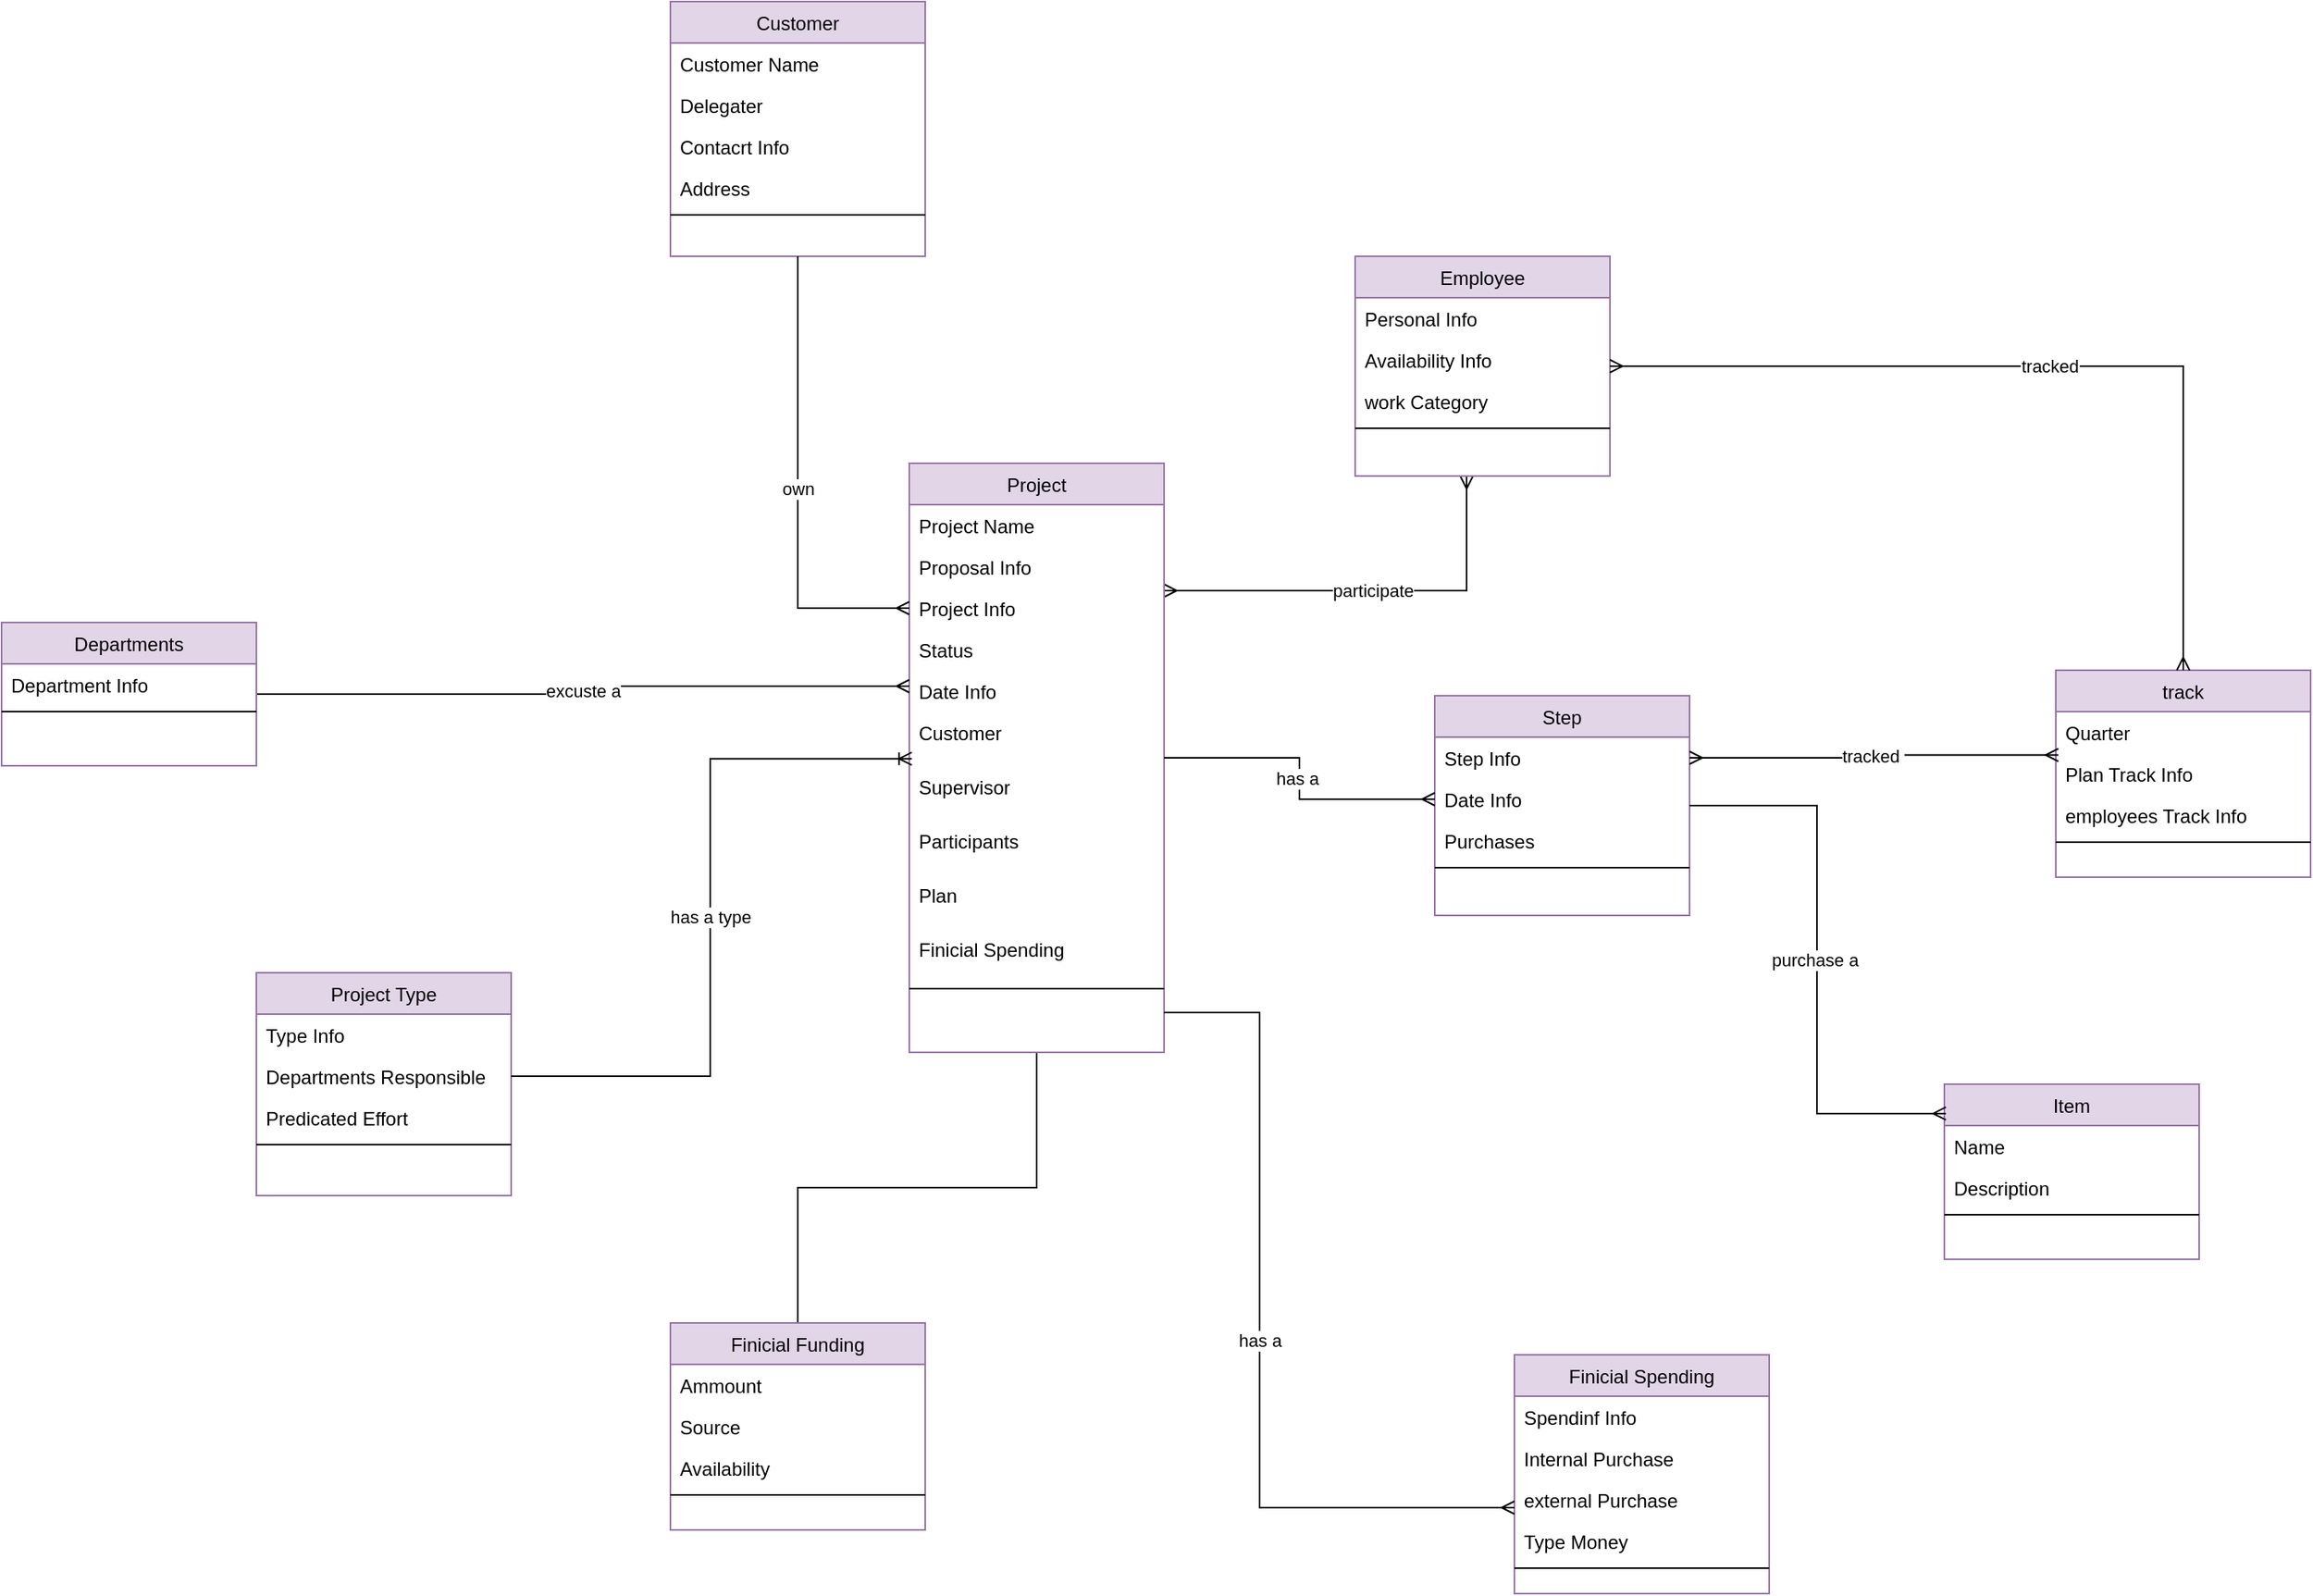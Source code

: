 <mxfile version="24.7.5">
  <diagram id="C5RBs43oDa-KdzZeNtuy" name="Page-1">
    <mxGraphModel dx="3027" dy="2499" grid="1" gridSize="10" guides="1" tooltips="1" connect="1" arrows="1" fold="1" page="1" pageScale="1" pageWidth="827" pageHeight="1169" math="0" shadow="0">
      <root>
        <mxCell id="WIyWlLk6GJQsqaUBKTNV-0" />
        <mxCell id="WIyWlLk6GJQsqaUBKTNV-1" parent="WIyWlLk6GJQsqaUBKTNV-0" />
        <mxCell id="hMzGG3SRQMadaM1K5L7l-33" value="participate" style="edgeStyle=orthogonalEdgeStyle;rounded=0;orthogonalLoop=1;jettySize=auto;html=1;endArrow=ERmany;endFill=0;startArrow=ERmany;startFill=0;" edge="1" parent="WIyWlLk6GJQsqaUBKTNV-1" source="zkfFHV4jXpPFQw0GAbJ--17" target="KCWtiNqGUcv64G_6t2jP-0">
          <mxGeometry relative="1" as="geometry">
            <mxPoint x="1640" y="-250.0" as="sourcePoint" />
            <mxPoint x="530" y="-122.0" as="targetPoint" />
            <Array as="points">
              <mxPoint x="610" y="-240" />
            </Array>
          </mxGeometry>
        </mxCell>
        <mxCell id="zkfFHV4jXpPFQw0GAbJ--17" value="Employee" style="swimlane;fontStyle=0;align=center;verticalAlign=top;childLayout=stackLayout;horizontal=1;startSize=26;horizontalStack=0;resizeParent=1;resizeLast=0;collapsible=1;marginBottom=0;rounded=0;shadow=0;strokeWidth=1;fillColor=#e1d5e7;strokeColor=#9673a6;" parent="WIyWlLk6GJQsqaUBKTNV-1" vertex="1">
          <mxGeometry x="540" y="-450" width="160" height="138" as="geometry">
            <mxRectangle x="550" y="140" width="160" height="26" as="alternateBounds" />
          </mxGeometry>
        </mxCell>
        <mxCell id="zkfFHV4jXpPFQw0GAbJ--18" value="Personal Info" style="text;align=left;verticalAlign=top;spacingLeft=4;spacingRight=4;overflow=hidden;rotatable=0;points=[[0,0.5],[1,0.5]];portConstraint=eastwest;" parent="zkfFHV4jXpPFQw0GAbJ--17" vertex="1">
          <mxGeometry y="26" width="160" height="26" as="geometry" />
        </mxCell>
        <mxCell id="hMzGG3SRQMadaM1K5L7l-12" value="Availability Info" style="text;align=left;verticalAlign=top;spacingLeft=4;spacingRight=4;overflow=hidden;rotatable=0;points=[[0,0.5],[1,0.5]];portConstraint=eastwest;rounded=0;shadow=0;html=0;" vertex="1" parent="zkfFHV4jXpPFQw0GAbJ--17">
          <mxGeometry y="52" width="160" height="26" as="geometry" />
        </mxCell>
        <mxCell id="hMzGG3SRQMadaM1K5L7l-11" value="work Category" style="text;align=left;verticalAlign=top;spacingLeft=4;spacingRight=4;overflow=hidden;rotatable=0;points=[[0,0.5],[1,0.5]];portConstraint=eastwest;rounded=0;shadow=0;html=0;" vertex="1" parent="zkfFHV4jXpPFQw0GAbJ--17">
          <mxGeometry y="78" width="160" height="26" as="geometry" />
        </mxCell>
        <mxCell id="zkfFHV4jXpPFQw0GAbJ--23" value="" style="line;html=1;strokeWidth=1;align=left;verticalAlign=middle;spacingTop=-1;spacingLeft=3;spacingRight=3;rotatable=0;labelPosition=right;points=[];portConstraint=eastwest;" parent="zkfFHV4jXpPFQw0GAbJ--17" vertex="1">
          <mxGeometry y="104" width="160" height="8" as="geometry" />
        </mxCell>
        <mxCell id="hMzGG3SRQMadaM1K5L7l-51" style="edgeStyle=orthogonalEdgeStyle;rounded=0;orthogonalLoop=1;jettySize=auto;html=1;exitX=0.5;exitY=1;exitDx=0;exitDy=0;entryX=0.5;entryY=0;entryDx=0;entryDy=0;endArrow=none;endFill=0;" edge="1" parent="WIyWlLk6GJQsqaUBKTNV-1" source="KCWtiNqGUcv64G_6t2jP-0" target="hMzGG3SRQMadaM1K5L7l-45">
          <mxGeometry relative="1" as="geometry" />
        </mxCell>
        <mxCell id="KCWtiNqGUcv64G_6t2jP-0" value="Project" style="swimlane;fontStyle=0;align=center;verticalAlign=top;childLayout=stackLayout;horizontal=1;startSize=26;horizontalStack=0;resizeParent=1;resizeLast=0;collapsible=1;marginBottom=0;rounded=0;shadow=0;strokeWidth=1;fillColor=#e1d5e7;strokeColor=#9673a6;" parent="WIyWlLk6GJQsqaUBKTNV-1" vertex="1">
          <mxGeometry x="260" y="-320" width="160" height="370" as="geometry">
            <mxRectangle x="550" y="140" width="160" height="26" as="alternateBounds" />
          </mxGeometry>
        </mxCell>
        <mxCell id="KCWtiNqGUcv64G_6t2jP-1" value="Project Name" style="text;align=left;verticalAlign=top;spacingLeft=4;spacingRight=4;overflow=hidden;rotatable=0;points=[[0,0.5],[1,0.5]];portConstraint=eastwest;" parent="KCWtiNqGUcv64G_6t2jP-0" vertex="1">
          <mxGeometry y="26" width="160" height="26" as="geometry" />
        </mxCell>
        <mxCell id="hMzGG3SRQMadaM1K5L7l-1" value="Proposal Info" style="text;align=left;verticalAlign=top;spacingLeft=4;spacingRight=4;overflow=hidden;rotatable=0;points=[[0,0.5],[1,0.5]];portConstraint=eastwest;rounded=0;shadow=0;html=0;" vertex="1" parent="KCWtiNqGUcv64G_6t2jP-0">
          <mxGeometry y="52" width="160" height="26" as="geometry" />
        </mxCell>
        <mxCell id="hMzGG3SRQMadaM1K5L7l-2" value="Project Info " style="text;align=left;verticalAlign=top;spacingLeft=4;spacingRight=4;overflow=hidden;rotatable=0;points=[[0,0.5],[1,0.5]];portConstraint=eastwest;rounded=0;shadow=0;html=0;" vertex="1" parent="KCWtiNqGUcv64G_6t2jP-0">
          <mxGeometry y="78" width="160" height="26" as="geometry" />
        </mxCell>
        <mxCell id="KCWtiNqGUcv64G_6t2jP-2" value="Status" style="text;align=left;verticalAlign=top;spacingLeft=4;spacingRight=4;overflow=hidden;rotatable=0;points=[[0,0.5],[1,0.5]];portConstraint=eastwest;rounded=0;shadow=0;html=0;" parent="KCWtiNqGUcv64G_6t2jP-0" vertex="1">
          <mxGeometry y="104" width="160" height="26" as="geometry" />
        </mxCell>
        <mxCell id="hMzGG3SRQMadaM1K5L7l-0" value="Date Info" style="text;align=left;verticalAlign=top;spacingLeft=4;spacingRight=4;overflow=hidden;rotatable=0;points=[[0,0.5],[1,0.5]];portConstraint=eastwest;rounded=0;shadow=0;html=0;" vertex="1" parent="KCWtiNqGUcv64G_6t2jP-0">
          <mxGeometry y="130" width="160" height="26" as="geometry" />
        </mxCell>
        <mxCell id="hMzGG3SRQMadaM1K5L7l-3" value="Customer" style="text;align=left;verticalAlign=top;spacingLeft=4;spacingRight=4;overflow=hidden;rotatable=0;points=[[0,0.5],[1,0.5]];portConstraint=eastwest;rounded=0;shadow=0;html=0;" vertex="1" parent="KCWtiNqGUcv64G_6t2jP-0">
          <mxGeometry y="156" width="160" height="34" as="geometry" />
        </mxCell>
        <mxCell id="hMzGG3SRQMadaM1K5L7l-5" value="Supervisor" style="text;align=left;verticalAlign=top;spacingLeft=4;spacingRight=4;overflow=hidden;rotatable=0;points=[[0,0.5],[1,0.5]];portConstraint=eastwest;rounded=0;shadow=0;html=0;" vertex="1" parent="KCWtiNqGUcv64G_6t2jP-0">
          <mxGeometry y="190" width="160" height="34" as="geometry" />
        </mxCell>
        <mxCell id="hMzGG3SRQMadaM1K5L7l-7" value="Participants" style="text;align=left;verticalAlign=top;spacingLeft=4;spacingRight=4;overflow=hidden;rotatable=0;points=[[0,0.5],[1,0.5]];portConstraint=eastwest;rounded=0;shadow=0;html=0;" vertex="1" parent="KCWtiNqGUcv64G_6t2jP-0">
          <mxGeometry y="224" width="160" height="34" as="geometry" />
        </mxCell>
        <mxCell id="hMzGG3SRQMadaM1K5L7l-6" value="Plan" style="text;align=left;verticalAlign=top;spacingLeft=4;spacingRight=4;overflow=hidden;rotatable=0;points=[[0,0.5],[1,0.5]];portConstraint=eastwest;rounded=0;shadow=0;html=0;" vertex="1" parent="KCWtiNqGUcv64G_6t2jP-0">
          <mxGeometry y="258" width="160" height="34" as="geometry" />
        </mxCell>
        <mxCell id="hMzGG3SRQMadaM1K5L7l-8" value="Finicial Spending " style="text;align=left;verticalAlign=top;spacingLeft=4;spacingRight=4;overflow=hidden;rotatable=0;points=[[0,0.5],[1,0.5]];portConstraint=eastwest;rounded=0;shadow=0;html=0;" vertex="1" parent="KCWtiNqGUcv64G_6t2jP-0">
          <mxGeometry y="292" width="160" height="34" as="geometry" />
        </mxCell>
        <mxCell id="KCWtiNqGUcv64G_6t2jP-3" value="" style="line;html=1;strokeWidth=1;align=left;verticalAlign=middle;spacingTop=-1;spacingLeft=3;spacingRight=3;rotatable=0;labelPosition=right;points=[];portConstraint=eastwest;" parent="KCWtiNqGUcv64G_6t2jP-0" vertex="1">
          <mxGeometry y="326" width="160" height="8" as="geometry" />
        </mxCell>
        <mxCell id="KCWtiNqGUcv64G_6t2jP-4" value="Step" style="swimlane;fontStyle=0;align=center;verticalAlign=top;childLayout=stackLayout;horizontal=1;startSize=26;horizontalStack=0;resizeParent=1;resizeLast=0;collapsible=1;marginBottom=0;rounded=0;shadow=0;strokeWidth=1;fillColor=#e1d5e7;strokeColor=#9673a6;" parent="WIyWlLk6GJQsqaUBKTNV-1" vertex="1">
          <mxGeometry x="590" y="-174" width="160" height="138" as="geometry">
            <mxRectangle x="550" y="140" width="160" height="26" as="alternateBounds" />
          </mxGeometry>
        </mxCell>
        <mxCell id="KCWtiNqGUcv64G_6t2jP-5" value="Step Info" style="text;align=left;verticalAlign=top;spacingLeft=4;spacingRight=4;overflow=hidden;rotatable=0;points=[[0,0.5],[1,0.5]];portConstraint=eastwest;" parent="KCWtiNqGUcv64G_6t2jP-4" vertex="1">
          <mxGeometry y="26" width="160" height="26" as="geometry" />
        </mxCell>
        <mxCell id="hMzGG3SRQMadaM1K5L7l-10" value="Date Info" style="text;align=left;verticalAlign=top;spacingLeft=4;spacingRight=4;overflow=hidden;rotatable=0;points=[[0,0.5],[1,0.5]];portConstraint=eastwest;rounded=0;shadow=0;html=0;" vertex="1" parent="KCWtiNqGUcv64G_6t2jP-4">
          <mxGeometry y="52" width="160" height="26" as="geometry" />
        </mxCell>
        <mxCell id="KCWtiNqGUcv64G_6t2jP-6" value="Purchases" style="text;align=left;verticalAlign=top;spacingLeft=4;spacingRight=4;overflow=hidden;rotatable=0;points=[[0,0.5],[1,0.5]];portConstraint=eastwest;rounded=0;shadow=0;html=0;" parent="KCWtiNqGUcv64G_6t2jP-4" vertex="1">
          <mxGeometry y="78" width="160" height="26" as="geometry" />
        </mxCell>
        <mxCell id="KCWtiNqGUcv64G_6t2jP-7" value="" style="line;html=1;strokeWidth=1;align=left;verticalAlign=middle;spacingTop=-1;spacingLeft=3;spacingRight=3;rotatable=0;labelPosition=right;points=[];portConstraint=eastwest;" parent="KCWtiNqGUcv64G_6t2jP-4" vertex="1">
          <mxGeometry y="104" width="160" height="8" as="geometry" />
        </mxCell>
        <mxCell id="KCWtiNqGUcv64G_6t2jP-8" value="track" style="swimlane;fontStyle=0;align=center;verticalAlign=top;childLayout=stackLayout;horizontal=1;startSize=26;horizontalStack=0;resizeParent=1;resizeLast=0;collapsible=1;marginBottom=0;rounded=0;shadow=0;strokeWidth=1;fillColor=#e1d5e7;strokeColor=#9673a6;" parent="WIyWlLk6GJQsqaUBKTNV-1" vertex="1">
          <mxGeometry x="980" y="-190" width="160" height="130" as="geometry">
            <mxRectangle x="550" y="140" width="160" height="26" as="alternateBounds" />
          </mxGeometry>
        </mxCell>
        <mxCell id="KCWtiNqGUcv64G_6t2jP-9" value="Quarter" style="text;align=left;verticalAlign=top;spacingLeft=4;spacingRight=4;overflow=hidden;rotatable=0;points=[[0,0.5],[1,0.5]];portConstraint=eastwest;" parent="KCWtiNqGUcv64G_6t2jP-8" vertex="1">
          <mxGeometry y="26" width="160" height="26" as="geometry" />
        </mxCell>
        <mxCell id="KCWtiNqGUcv64G_6t2jP-10" value="Plan Track Info" style="text;align=left;verticalAlign=top;spacingLeft=4;spacingRight=4;overflow=hidden;rotatable=0;points=[[0,0.5],[1,0.5]];portConstraint=eastwest;rounded=0;shadow=0;html=0;" parent="KCWtiNqGUcv64G_6t2jP-8" vertex="1">
          <mxGeometry y="52" width="160" height="26" as="geometry" />
        </mxCell>
        <mxCell id="hMzGG3SRQMadaM1K5L7l-19" value="employees Track Info" style="text;align=left;verticalAlign=top;spacingLeft=4;spacingRight=4;overflow=hidden;rotatable=0;points=[[0,0.5],[1,0.5]];portConstraint=eastwest;rounded=0;shadow=0;html=0;" vertex="1" parent="KCWtiNqGUcv64G_6t2jP-8">
          <mxGeometry y="78" width="160" height="26" as="geometry" />
        </mxCell>
        <mxCell id="KCWtiNqGUcv64G_6t2jP-11" value="" style="line;html=1;strokeWidth=1;align=left;verticalAlign=middle;spacingTop=-1;spacingLeft=3;spacingRight=3;rotatable=0;labelPosition=right;points=[];portConstraint=eastwest;" parent="KCWtiNqGUcv64G_6t2jP-8" vertex="1">
          <mxGeometry y="104" width="160" height="8" as="geometry" />
        </mxCell>
        <mxCell id="KCWtiNqGUcv64G_6t2jP-12" value="Customer" style="swimlane;fontStyle=0;align=center;verticalAlign=top;childLayout=stackLayout;horizontal=1;startSize=26;horizontalStack=0;resizeParent=1;resizeLast=0;collapsible=1;marginBottom=0;rounded=0;shadow=0;strokeWidth=1;fillColor=#e1d5e7;strokeColor=#9673a6;" parent="WIyWlLk6GJQsqaUBKTNV-1" vertex="1">
          <mxGeometry x="110" y="-610" width="160" height="160" as="geometry">
            <mxRectangle x="550" y="140" width="160" height="26" as="alternateBounds" />
          </mxGeometry>
        </mxCell>
        <mxCell id="KCWtiNqGUcv64G_6t2jP-13" value="Customer Name" style="text;align=left;verticalAlign=top;spacingLeft=4;spacingRight=4;overflow=hidden;rotatable=0;points=[[0,0.5],[1,0.5]];portConstraint=eastwest;" parent="KCWtiNqGUcv64G_6t2jP-12" vertex="1">
          <mxGeometry y="26" width="160" height="26" as="geometry" />
        </mxCell>
        <mxCell id="hMzGG3SRQMadaM1K5L7l-13" value="Delegater" style="text;align=left;verticalAlign=top;spacingLeft=4;spacingRight=4;overflow=hidden;rotatable=0;points=[[0,0.5],[1,0.5]];portConstraint=eastwest;rounded=0;shadow=0;html=0;" vertex="1" parent="KCWtiNqGUcv64G_6t2jP-12">
          <mxGeometry y="52" width="160" height="26" as="geometry" />
        </mxCell>
        <mxCell id="KCWtiNqGUcv64G_6t2jP-14" value="Contacrt Info" style="text;align=left;verticalAlign=top;spacingLeft=4;spacingRight=4;overflow=hidden;rotatable=0;points=[[0,0.5],[1,0.5]];portConstraint=eastwest;rounded=0;shadow=0;html=0;" parent="KCWtiNqGUcv64G_6t2jP-12" vertex="1">
          <mxGeometry y="78" width="160" height="26" as="geometry" />
        </mxCell>
        <mxCell id="hMzGG3SRQMadaM1K5L7l-14" value="Address" style="text;align=left;verticalAlign=top;spacingLeft=4;spacingRight=4;overflow=hidden;rotatable=0;points=[[0,0.5],[1,0.5]];portConstraint=eastwest;rounded=0;shadow=0;html=0;" vertex="1" parent="KCWtiNqGUcv64G_6t2jP-12">
          <mxGeometry y="104" width="160" height="26" as="geometry" />
        </mxCell>
        <mxCell id="KCWtiNqGUcv64G_6t2jP-15" value="" style="line;html=1;strokeWidth=1;align=left;verticalAlign=middle;spacingTop=-1;spacingLeft=3;spacingRight=3;rotatable=0;labelPosition=right;points=[];portConstraint=eastwest;" parent="KCWtiNqGUcv64G_6t2jP-12" vertex="1">
          <mxGeometry y="130" width="160" height="8" as="geometry" />
        </mxCell>
        <mxCell id="KCWtiNqGUcv64G_6t2jP-16" value="Finicial Spending" style="swimlane;fontStyle=0;align=center;verticalAlign=top;childLayout=stackLayout;horizontal=1;startSize=26;horizontalStack=0;resizeParent=1;resizeLast=0;collapsible=1;marginBottom=0;rounded=0;shadow=0;strokeWidth=1;fillColor=#e1d5e7;strokeColor=#9673a6;" parent="WIyWlLk6GJQsqaUBKTNV-1" vertex="1">
          <mxGeometry x="640" y="240" width="160" height="150" as="geometry">
            <mxRectangle x="550" y="140" width="160" height="26" as="alternateBounds" />
          </mxGeometry>
        </mxCell>
        <mxCell id="KCWtiNqGUcv64G_6t2jP-18" value="Spendinf Info" style="text;align=left;verticalAlign=top;spacingLeft=4;spacingRight=4;overflow=hidden;rotatable=0;points=[[0,0.5],[1,0.5]];portConstraint=eastwest;rounded=0;shadow=0;html=0;" parent="KCWtiNqGUcv64G_6t2jP-16" vertex="1">
          <mxGeometry y="26" width="160" height="26" as="geometry" />
        </mxCell>
        <mxCell id="hMzGG3SRQMadaM1K5L7l-15" value="Internal Purchase" style="text;align=left;verticalAlign=top;spacingLeft=4;spacingRight=4;overflow=hidden;rotatable=0;points=[[0,0.5],[1,0.5]];portConstraint=eastwest;rounded=0;shadow=0;html=0;" vertex="1" parent="KCWtiNqGUcv64G_6t2jP-16">
          <mxGeometry y="52" width="160" height="26" as="geometry" />
        </mxCell>
        <mxCell id="hMzGG3SRQMadaM1K5L7l-16" value="external Purchase" style="text;align=left;verticalAlign=top;spacingLeft=4;spacingRight=4;overflow=hidden;rotatable=0;points=[[0,0.5],[1,0.5]];portConstraint=eastwest;rounded=0;shadow=0;html=0;" vertex="1" parent="KCWtiNqGUcv64G_6t2jP-16">
          <mxGeometry y="78" width="160" height="26" as="geometry" />
        </mxCell>
        <mxCell id="hMzGG3SRQMadaM1K5L7l-17" value="Type Money" style="text;align=left;verticalAlign=top;spacingLeft=4;spacingRight=4;overflow=hidden;rotatable=0;points=[[0,0.5],[1,0.5]];portConstraint=eastwest;rounded=0;shadow=0;html=0;" vertex="1" parent="KCWtiNqGUcv64G_6t2jP-16">
          <mxGeometry y="104" width="160" height="26" as="geometry" />
        </mxCell>
        <mxCell id="KCWtiNqGUcv64G_6t2jP-19" value="" style="line;html=1;strokeWidth=1;align=left;verticalAlign=middle;spacingTop=-1;spacingLeft=3;spacingRight=3;rotatable=0;labelPosition=right;points=[];portConstraint=eastwest;" parent="KCWtiNqGUcv64G_6t2jP-16" vertex="1">
          <mxGeometry y="130" width="160" height="8" as="geometry" />
        </mxCell>
        <mxCell id="KCWtiNqGUcv64G_6t2jP-20" value="Project Type" style="swimlane;fontStyle=0;align=center;verticalAlign=top;childLayout=stackLayout;horizontal=1;startSize=26;horizontalStack=0;resizeParent=1;resizeLast=0;collapsible=1;marginBottom=0;rounded=0;shadow=0;strokeWidth=1;fillColor=#e1d5e7;strokeColor=#9673a6;" parent="WIyWlLk6GJQsqaUBKTNV-1" vertex="1">
          <mxGeometry x="-150" width="160" height="140" as="geometry">
            <mxRectangle x="550" y="140" width="160" height="26" as="alternateBounds" />
          </mxGeometry>
        </mxCell>
        <mxCell id="KCWtiNqGUcv64G_6t2jP-21" value="Type Info" style="text;align=left;verticalAlign=top;spacingLeft=4;spacingRight=4;overflow=hidden;rotatable=0;points=[[0,0.5],[1,0.5]];portConstraint=eastwest;" parent="KCWtiNqGUcv64G_6t2jP-20" vertex="1">
          <mxGeometry y="26" width="160" height="26" as="geometry" />
        </mxCell>
        <mxCell id="hMzGG3SRQMadaM1K5L7l-20" value="Departments Responsible" style="text;align=left;verticalAlign=top;spacingLeft=4;spacingRight=4;overflow=hidden;rotatable=0;points=[[0,0.5],[1,0.5]];portConstraint=eastwest;" vertex="1" parent="KCWtiNqGUcv64G_6t2jP-20">
          <mxGeometry y="52" width="160" height="26" as="geometry" />
        </mxCell>
        <mxCell id="hMzGG3SRQMadaM1K5L7l-21" value="Predicated Effort" style="text;align=left;verticalAlign=top;spacingLeft=4;spacingRight=4;overflow=hidden;rotatable=0;points=[[0,0.5],[1,0.5]];portConstraint=eastwest;" vertex="1" parent="KCWtiNqGUcv64G_6t2jP-20">
          <mxGeometry y="78" width="160" height="26" as="geometry" />
        </mxCell>
        <mxCell id="KCWtiNqGUcv64G_6t2jP-23" value="" style="line;html=1;strokeWidth=1;align=left;verticalAlign=middle;spacingTop=-1;spacingLeft=3;spacingRight=3;rotatable=0;labelPosition=right;points=[];portConstraint=eastwest;" parent="KCWtiNqGUcv64G_6t2jP-20" vertex="1">
          <mxGeometry y="104" width="160" height="8" as="geometry" />
        </mxCell>
        <mxCell id="KCWtiNqGUcv64G_6t2jP-24" value="Item" style="swimlane;fontStyle=0;align=center;verticalAlign=top;childLayout=stackLayout;horizontal=1;startSize=26;horizontalStack=0;resizeParent=1;resizeLast=0;collapsible=1;marginBottom=0;rounded=0;shadow=0;strokeWidth=1;fillColor=#e1d5e7;strokeColor=#9673a6;" parent="WIyWlLk6GJQsqaUBKTNV-1" vertex="1">
          <mxGeometry x="910" y="70" width="160" height="110" as="geometry">
            <mxRectangle x="550" y="140" width="160" height="26" as="alternateBounds" />
          </mxGeometry>
        </mxCell>
        <mxCell id="KCWtiNqGUcv64G_6t2jP-25" value="Name" style="text;align=left;verticalAlign=top;spacingLeft=4;spacingRight=4;overflow=hidden;rotatable=0;points=[[0,0.5],[1,0.5]];portConstraint=eastwest;" parent="KCWtiNqGUcv64G_6t2jP-24" vertex="1">
          <mxGeometry y="26" width="160" height="26" as="geometry" />
        </mxCell>
        <mxCell id="KCWtiNqGUcv64G_6t2jP-26" value="Description" style="text;align=left;verticalAlign=top;spacingLeft=4;spacingRight=4;overflow=hidden;rotatable=0;points=[[0,0.5],[1,0.5]];portConstraint=eastwest;rounded=0;shadow=0;html=0;" parent="KCWtiNqGUcv64G_6t2jP-24" vertex="1">
          <mxGeometry y="52" width="160" height="26" as="geometry" />
        </mxCell>
        <mxCell id="KCWtiNqGUcv64G_6t2jP-27" value="" style="line;html=1;strokeWidth=1;align=left;verticalAlign=middle;spacingTop=-1;spacingLeft=3;spacingRight=3;rotatable=0;labelPosition=right;points=[];portConstraint=eastwest;" parent="KCWtiNqGUcv64G_6t2jP-24" vertex="1">
          <mxGeometry y="78" width="160" height="8" as="geometry" />
        </mxCell>
        <mxCell id="hMzGG3SRQMadaM1K5L7l-41" value="excuste a" style="edgeStyle=orthogonalEdgeStyle;rounded=0;orthogonalLoop=1;jettySize=auto;html=1;endArrow=ERmany;endFill=0;" edge="1" parent="WIyWlLk6GJQsqaUBKTNV-1" source="hMzGG3SRQMadaM1K5L7l-27" target="KCWtiNqGUcv64G_6t2jP-0">
          <mxGeometry relative="1" as="geometry">
            <Array as="points">
              <mxPoint x="55" y="-175" />
              <mxPoint x="55" y="-180" />
            </Array>
          </mxGeometry>
        </mxCell>
        <mxCell id="hMzGG3SRQMadaM1K5L7l-27" value="Departments" style="swimlane;fontStyle=0;align=center;verticalAlign=top;childLayout=stackLayout;horizontal=1;startSize=26;horizontalStack=0;resizeParent=1;resizeLast=0;collapsible=1;marginBottom=0;rounded=0;shadow=0;strokeWidth=1;fillColor=#e1d5e7;strokeColor=#9673a6;" vertex="1" parent="WIyWlLk6GJQsqaUBKTNV-1">
          <mxGeometry x="-310" y="-220" width="160" height="90" as="geometry">
            <mxRectangle x="550" y="140" width="160" height="26" as="alternateBounds" />
          </mxGeometry>
        </mxCell>
        <mxCell id="hMzGG3SRQMadaM1K5L7l-28" value="Department Info" style="text;align=left;verticalAlign=top;spacingLeft=4;spacingRight=4;overflow=hidden;rotatable=0;points=[[0,0.5],[1,0.5]];portConstraint=eastwest;" vertex="1" parent="hMzGG3SRQMadaM1K5L7l-27">
          <mxGeometry y="26" width="160" height="26" as="geometry" />
        </mxCell>
        <mxCell id="hMzGG3SRQMadaM1K5L7l-31" value="" style="line;html=1;strokeWidth=1;align=left;verticalAlign=middle;spacingTop=-1;spacingLeft=3;spacingRight=3;rotatable=0;labelPosition=right;points=[];portConstraint=eastwest;" vertex="1" parent="hMzGG3SRQMadaM1K5L7l-27">
          <mxGeometry y="52" width="160" height="8" as="geometry" />
        </mxCell>
        <mxCell id="hMzGG3SRQMadaM1K5L7l-34" value="has a type" style="edgeStyle=orthogonalEdgeStyle;rounded=0;orthogonalLoop=1;jettySize=auto;html=1;exitX=1;exitY=0.5;exitDx=0;exitDy=0;entryX=0.01;entryY=0.87;entryDx=0;entryDy=0;entryPerimeter=0;endArrow=ERoneToMany;endFill=0;" edge="1" parent="WIyWlLk6GJQsqaUBKTNV-1" source="hMzGG3SRQMadaM1K5L7l-20" target="hMzGG3SRQMadaM1K5L7l-3">
          <mxGeometry relative="1" as="geometry" />
        </mxCell>
        <mxCell id="hMzGG3SRQMadaM1K5L7l-35" value="has a&amp;nbsp;" style="edgeStyle=orthogonalEdgeStyle;rounded=0;orthogonalLoop=1;jettySize=auto;html=1;endArrow=ERmany;endFill=0;" edge="1" parent="WIyWlLk6GJQsqaUBKTNV-1" source="KCWtiNqGUcv64G_6t2jP-0" target="hMzGG3SRQMadaM1K5L7l-10">
          <mxGeometry relative="1" as="geometry" />
        </mxCell>
        <mxCell id="hMzGG3SRQMadaM1K5L7l-36" value="own" style="edgeStyle=orthogonalEdgeStyle;rounded=0;orthogonalLoop=1;jettySize=auto;html=1;entryX=0.5;entryY=1;entryDx=0;entryDy=0;endArrow=none;endFill=0;startArrow=ERmany;startFill=0;" edge="1" parent="WIyWlLk6GJQsqaUBKTNV-1" source="hMzGG3SRQMadaM1K5L7l-2" target="KCWtiNqGUcv64G_6t2jP-12">
          <mxGeometry relative="1" as="geometry" />
        </mxCell>
        <mxCell id="hMzGG3SRQMadaM1K5L7l-38" value="has a" style="edgeStyle=orthogonalEdgeStyle;rounded=0;orthogonalLoop=1;jettySize=auto;html=1;endArrow=ERmany;endFill=0;" edge="1" parent="WIyWlLk6GJQsqaUBKTNV-1" source="KCWtiNqGUcv64G_6t2jP-0" target="KCWtiNqGUcv64G_6t2jP-16">
          <mxGeometry relative="1" as="geometry">
            <Array as="points">
              <mxPoint x="480" y="25" />
              <mxPoint x="480" y="336" />
            </Array>
          </mxGeometry>
        </mxCell>
        <mxCell id="hMzGG3SRQMadaM1K5L7l-39" value="purchase a&amp;nbsp;" style="edgeStyle=orthogonalEdgeStyle;rounded=0;orthogonalLoop=1;jettySize=auto;html=1;entryX=0.006;entryY=0.168;entryDx=0;entryDy=0;entryPerimeter=0;endArrow=ERmany;endFill=0;" edge="1" parent="WIyWlLk6GJQsqaUBKTNV-1" source="KCWtiNqGUcv64G_6t2jP-4" target="KCWtiNqGUcv64G_6t2jP-24">
          <mxGeometry relative="1" as="geometry" />
        </mxCell>
        <mxCell id="hMzGG3SRQMadaM1K5L7l-42" value="tracked&amp;nbsp;" style="edgeStyle=orthogonalEdgeStyle;rounded=0;orthogonalLoop=1;jettySize=auto;html=1;exitX=1;exitY=0.5;exitDx=0;exitDy=0;entryX=0.01;entryY=0.048;entryDx=0;entryDy=0;entryPerimeter=0;endArrow=ERmany;endFill=0;startArrow=ERmany;startFill=0;" edge="1" parent="WIyWlLk6GJQsqaUBKTNV-1" source="KCWtiNqGUcv64G_6t2jP-5" target="KCWtiNqGUcv64G_6t2jP-10">
          <mxGeometry relative="1" as="geometry" />
        </mxCell>
        <mxCell id="hMzGG3SRQMadaM1K5L7l-44" value="tracked" style="edgeStyle=orthogonalEdgeStyle;rounded=0;orthogonalLoop=1;jettySize=auto;html=1;endArrow=ERmany;endFill=0;startArrow=ERmany;startFill=0;" edge="1" parent="WIyWlLk6GJQsqaUBKTNV-1" source="zkfFHV4jXpPFQw0GAbJ--17" target="KCWtiNqGUcv64G_6t2jP-8">
          <mxGeometry relative="1" as="geometry" />
        </mxCell>
        <mxCell id="hMzGG3SRQMadaM1K5L7l-45" value="Finicial Funding" style="swimlane;fontStyle=0;align=center;verticalAlign=top;childLayout=stackLayout;horizontal=1;startSize=26;horizontalStack=0;resizeParent=1;resizeLast=0;collapsible=1;marginBottom=0;rounded=0;shadow=0;strokeWidth=1;fillColor=#e1d5e7;strokeColor=#9673a6;" vertex="1" parent="WIyWlLk6GJQsqaUBKTNV-1">
          <mxGeometry x="110" y="220" width="160" height="130" as="geometry">
            <mxRectangle x="550" y="140" width="160" height="26" as="alternateBounds" />
          </mxGeometry>
        </mxCell>
        <mxCell id="hMzGG3SRQMadaM1K5L7l-46" value="Ammount" style="text;align=left;verticalAlign=top;spacingLeft=4;spacingRight=4;overflow=hidden;rotatable=0;points=[[0,0.5],[1,0.5]];portConstraint=eastwest;rounded=0;shadow=0;html=0;" vertex="1" parent="hMzGG3SRQMadaM1K5L7l-45">
          <mxGeometry y="26" width="160" height="26" as="geometry" />
        </mxCell>
        <mxCell id="hMzGG3SRQMadaM1K5L7l-47" value="Source " style="text;align=left;verticalAlign=top;spacingLeft=4;spacingRight=4;overflow=hidden;rotatable=0;points=[[0,0.5],[1,0.5]];portConstraint=eastwest;rounded=0;shadow=0;html=0;" vertex="1" parent="hMzGG3SRQMadaM1K5L7l-45">
          <mxGeometry y="52" width="160" height="26" as="geometry" />
        </mxCell>
        <mxCell id="hMzGG3SRQMadaM1K5L7l-48" value="Availability" style="text;align=left;verticalAlign=top;spacingLeft=4;spacingRight=4;overflow=hidden;rotatable=0;points=[[0,0.5],[1,0.5]];portConstraint=eastwest;rounded=0;shadow=0;html=0;" vertex="1" parent="hMzGG3SRQMadaM1K5L7l-45">
          <mxGeometry y="78" width="160" height="26" as="geometry" />
        </mxCell>
        <mxCell id="hMzGG3SRQMadaM1K5L7l-50" value="" style="line;html=1;strokeWidth=1;align=left;verticalAlign=middle;spacingTop=-1;spacingLeft=3;spacingRight=3;rotatable=0;labelPosition=right;points=[];portConstraint=eastwest;" vertex="1" parent="hMzGG3SRQMadaM1K5L7l-45">
          <mxGeometry y="104" width="160" height="8" as="geometry" />
        </mxCell>
      </root>
    </mxGraphModel>
  </diagram>
</mxfile>

